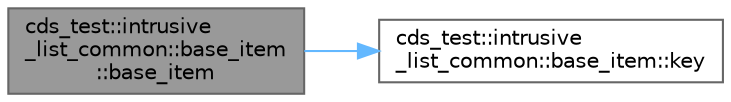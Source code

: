 digraph "cds_test::intrusive_list_common::base_item::base_item"
{
 // LATEX_PDF_SIZE
  bgcolor="transparent";
  edge [fontname=Helvetica,fontsize=10,labelfontname=Helvetica,labelfontsize=10];
  node [fontname=Helvetica,fontsize=10,shape=box,height=0.2,width=0.4];
  rankdir="LR";
  Node1 [id="Node000001",label="cds_test::intrusive\l_list_common::base_item\l::base_item",height=0.2,width=0.4,color="gray40", fillcolor="grey60", style="filled", fontcolor="black",tooltip=" "];
  Node1 -> Node2 [id="edge1_Node000001_Node000002",color="steelblue1",style="solid",tooltip=" "];
  Node2 [id="Node000002",label="cds_test::intrusive\l_list_common::base_item::key",height=0.2,width=0.4,color="grey40", fillcolor="white", style="filled",URL="$structcds__test_1_1intrusive__list__common_1_1base__item.html#a34e7820fcc82409a768914fa3d4e879a",tooltip=" "];
}
